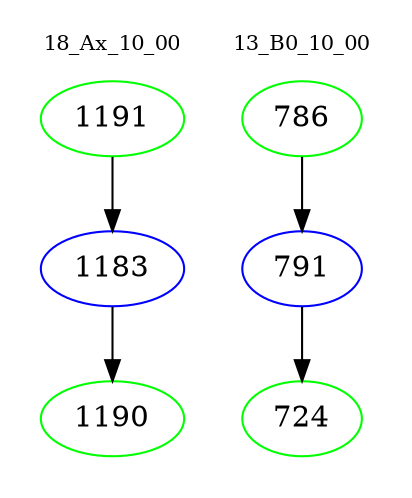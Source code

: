 digraph{
subgraph cluster_0 {
color = white
label = "18_Ax_10_00";
fontsize=10;
T0_1191 [label="1191", color="green"]
T0_1191 -> T0_1183 [color="black"]
T0_1183 [label="1183", color="blue"]
T0_1183 -> T0_1190 [color="black"]
T0_1190 [label="1190", color="green"]
}
subgraph cluster_1 {
color = white
label = "13_B0_10_00";
fontsize=10;
T1_786 [label="786", color="green"]
T1_786 -> T1_791 [color="black"]
T1_791 [label="791", color="blue"]
T1_791 -> T1_724 [color="black"]
T1_724 [label="724", color="green"]
}
}
